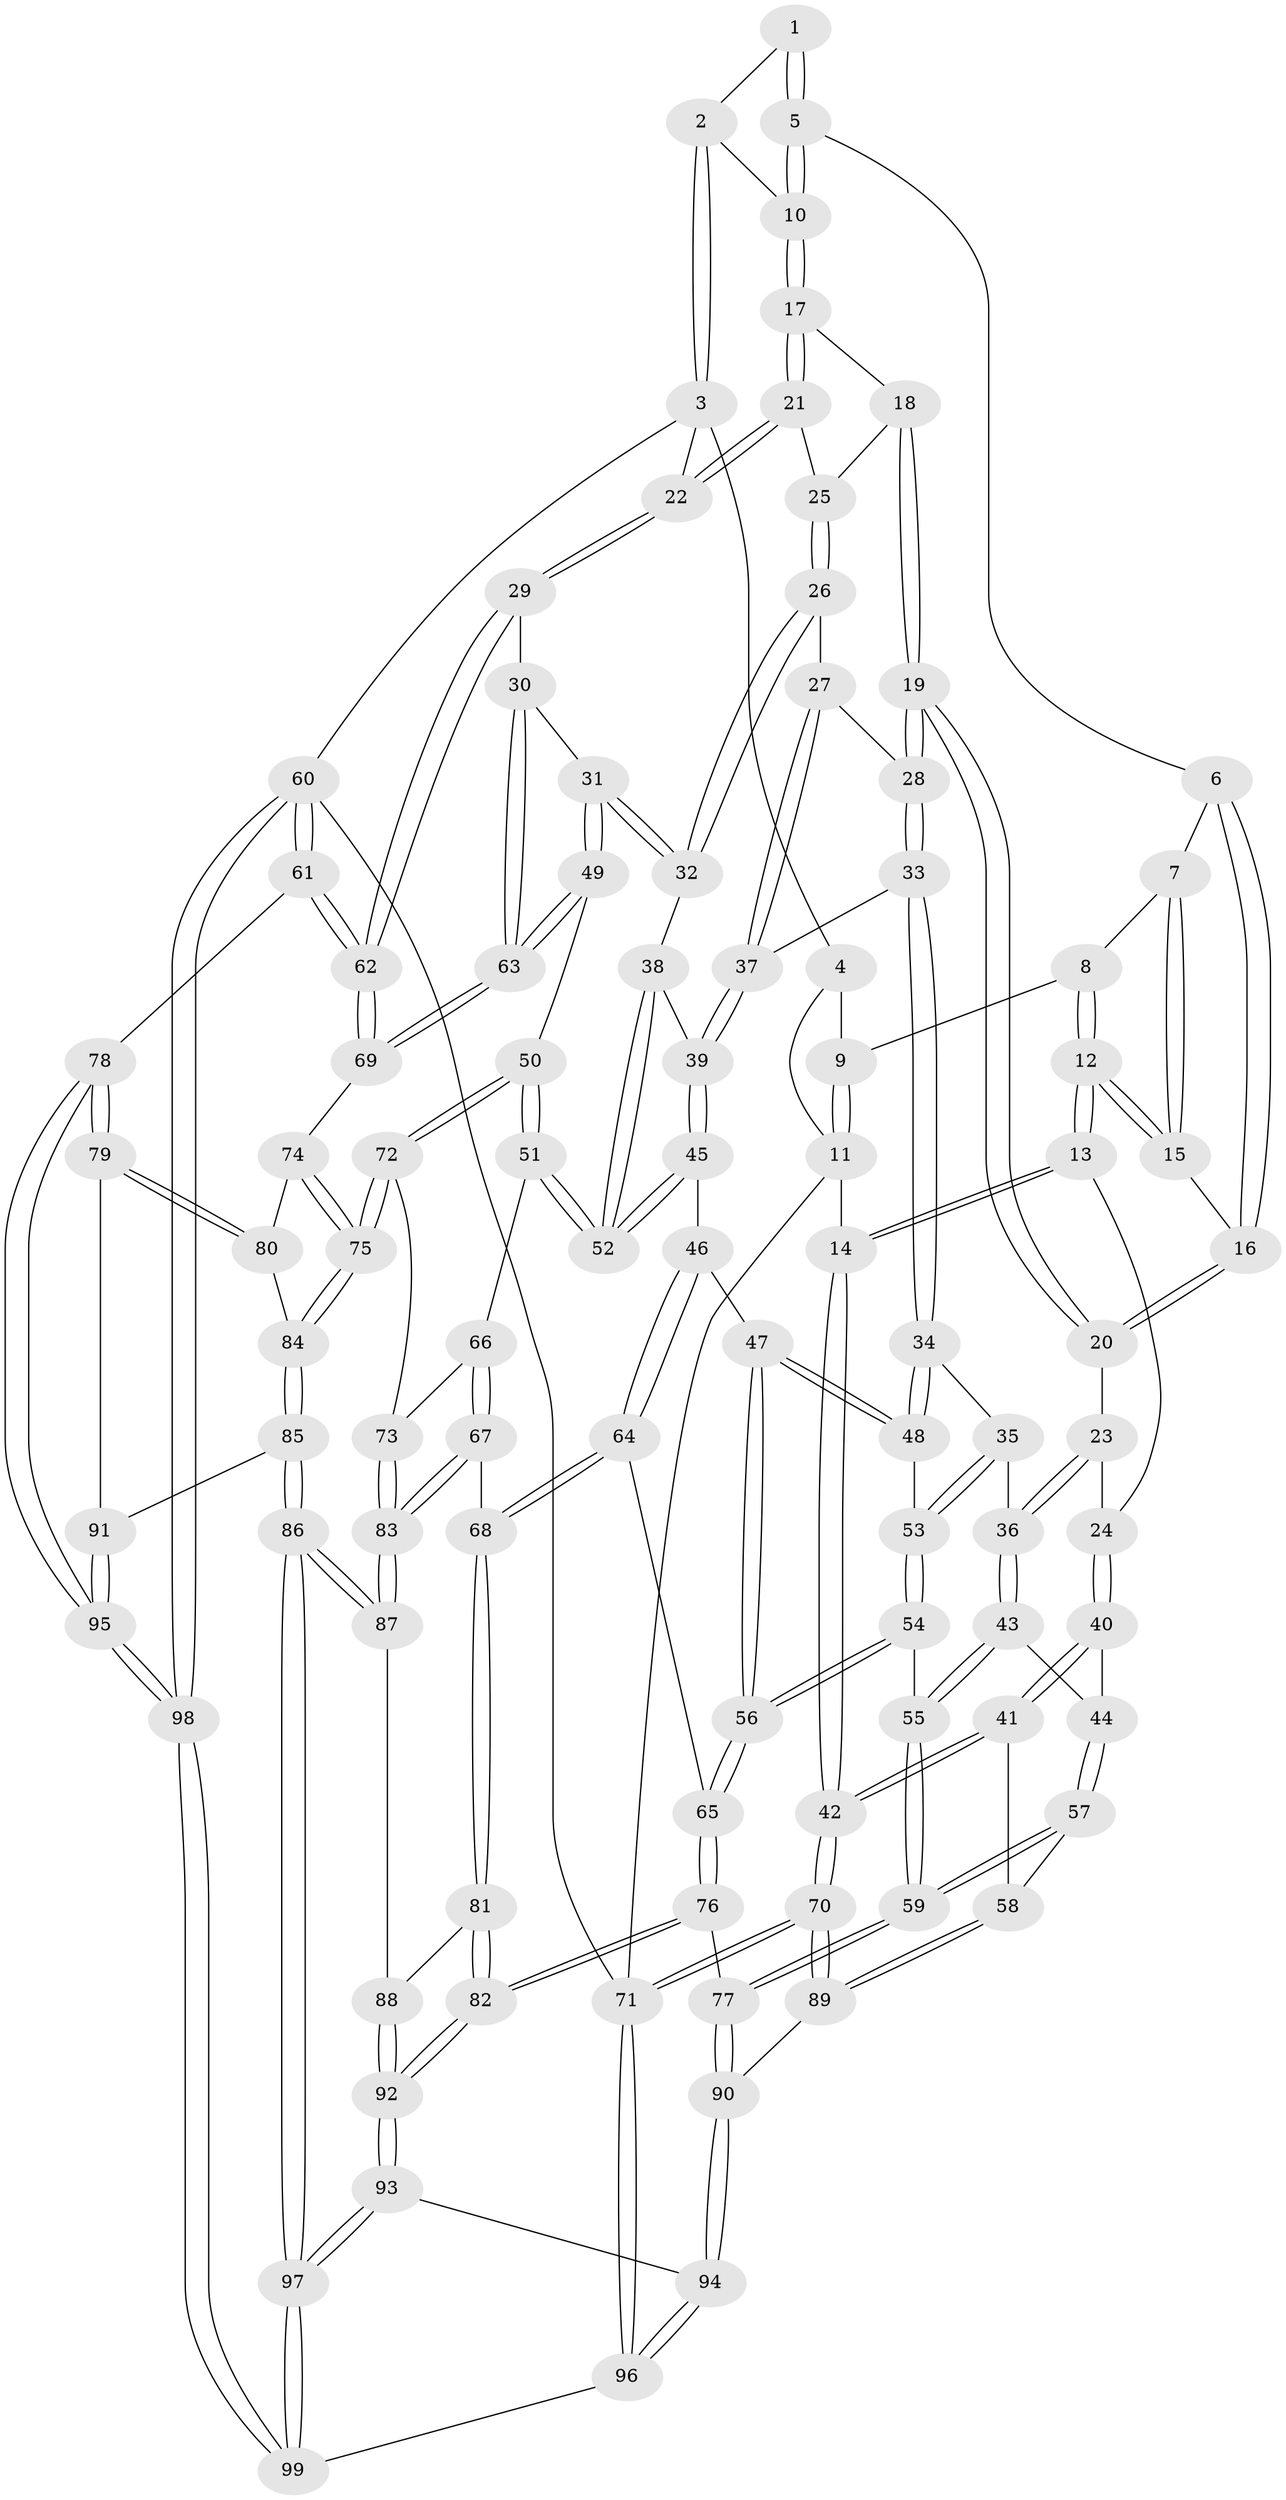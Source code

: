 // coarse degree distribution, {4: 0.5, 3: 0.375, 5: 0.125}
// Generated by graph-tools (version 1.1) at 2025/38/03/04/25 23:38:36]
// undirected, 99 vertices, 244 edges
graph export_dot {
  node [color=gray90,style=filled];
  1 [pos="+0.30668287485832113+0"];
  2 [pos="+0.399745731266595+0"];
  3 [pos="+1+0"];
  4 [pos="+0.2990716889257236+0"];
  5 [pos="+0.32111297473914513+0.12130327954074559"];
  6 [pos="+0.302578003139001+0.13702468941994375"];
  7 [pos="+0.2723555204391139+0.1411084004979595"];
  8 [pos="+0.18701094869674728+0.11785569179866115"];
  9 [pos="+0.1809326932109726+0.029713072939030145"];
  10 [pos="+0.46389661641065544+0.17114857022440402"];
  11 [pos="+0+0.14783873652579074"];
  12 [pos="+0.08524998442684305+0.2775932766014391"];
  13 [pos="+0.07369024736980484+0.287740215462638"];
  14 [pos="+0+0.300123436904967"];
  15 [pos="+0.2390772033219552+0.2313446602121848"];
  16 [pos="+0.3147957873730733+0.24054878646530634"];
  17 [pos="+0.4769785324084108+0.18877877148068956"];
  18 [pos="+0.4648315699379633+0.22220162190945825"];
  19 [pos="+0.4017206540165359+0.2959525497709471"];
  20 [pos="+0.3818605644796428+0.2987305746180216"];
  21 [pos="+0.7837753643851326+0.09072651797841443"];
  22 [pos="+1+0"];
  23 [pos="+0.37767198402182134+0.301992040608665"];
  24 [pos="+0.19970037066814847+0.3747134058394728"];
  25 [pos="+0.5850430015097257+0.33855135649327595"];
  26 [pos="+0.5866206153122536+0.3604760088140462"];
  27 [pos="+0.5716555923047477+0.3751949195707359"];
  28 [pos="+0.4265853659627236+0.34042721458687125"];
  29 [pos="+1+0.13087668571334338"];
  30 [pos="+1+0.2114347434014492"];
  31 [pos="+0.8112228036494281+0.3797120117212651"];
  32 [pos="+0.6980482245444132+0.4060571292642669"];
  33 [pos="+0.44859620355356444+0.43068168641850313"];
  34 [pos="+0.4472334135910893+0.43427894186913507"];
  35 [pos="+0.3578804753418686+0.4689272078596846"];
  36 [pos="+0.3285073283611393+0.4639412531189793"];
  37 [pos="+0.5504216039261168+0.425346317177185"];
  38 [pos="+0.6585477823072764+0.4519416514168859"];
  39 [pos="+0.5671169071637957+0.46435015907793414"];
  40 [pos="+0.21361408951295405+0.4108504779679244"];
  41 [pos="+0.129808539969106+0.5900666691805381"];
  42 [pos="+0+0.5437731207284281"];
  43 [pos="+0.2981559514831988+0.4742575136090899"];
  44 [pos="+0.2895056396366301+0.4740039843746064"];
  45 [pos="+0.5563776753145737+0.5250636701325085"];
  46 [pos="+0.5348212951338217+0.5384666059934962"];
  47 [pos="+0.4631181226712388+0.49447229622809763"];
  48 [pos="+0.4605036171844149+0.4898907691908305"];
  49 [pos="+0.7501009213445861+0.5477649694028001"];
  50 [pos="+0.7253978682740793+0.5706503216425082"];
  51 [pos="+0.6512373321324272+0.5582557731692059"];
  52 [pos="+0.6454918800527785+0.5518121894396096"];
  53 [pos="+0.38711662967219823+0.5190131284094002"];
  54 [pos="+0.3856186733107918+0.6086423327192028"];
  55 [pos="+0.37670637947741675+0.6099289588752312"];
  56 [pos="+0.39903676118990705+0.6112530659228341"];
  57 [pos="+0.21791011219240725+0.6486579792294207"];
  58 [pos="+0.21298964798917322+0.6483426943345094"];
  59 [pos="+0.2580741807273542+0.6671045365731626"];
  60 [pos="+1+1"];
  61 [pos="+1+0.6872867784007789"];
  62 [pos="+1+0.6659980092035652"];
  63 [pos="+0.8479274171198953+0.5988387449166754"];
  64 [pos="+0.5076001778092472+0.6228896150876349"];
  65 [pos="+0.43832032356091133+0.6324073625602048"];
  66 [pos="+0.6333215404946948+0.595695525380198"];
  67 [pos="+0.5616814249002243+0.6635639525429275"];
  68 [pos="+0.5538523105134767+0.6634635638021625"];
  69 [pos="+0.8568184430646683+0.6262610941794827"];
  70 [pos="+0+1"];
  71 [pos="+0+1"];
  72 [pos="+0.7355612942071075+0.6519470758498488"];
  73 [pos="+0.676024346350381+0.6844518904849054"];
  74 [pos="+0.8409388180256293+0.6461844764437016"];
  75 [pos="+0.7800885564189413+0.6829744918487496"];
  76 [pos="+0.4283973237384559+0.7805268789825716"];
  77 [pos="+0.3038096695966218+0.7636400220682963"];
  78 [pos="+1+0.73613321705307"];
  79 [pos="+1+0.7409751015204114"];
  80 [pos="+0.8803776992788906+0.7158742962050068"];
  81 [pos="+0.5240128428281122+0.7543266624135659"];
  82 [pos="+0.4534637110136234+0.8021158488122536"];
  83 [pos="+0.6495331853529694+0.7117524862985228"];
  84 [pos="+0.7917059753778549+0.7601010106614982"];
  85 [pos="+0.7819885761687847+0.81703046162286"];
  86 [pos="+0.7107027003500201+0.8733143012248044"];
  87 [pos="+0.6613903676564382+0.8084700417183841"];
  88 [pos="+0.6409412160167737+0.8040780641558082"];
  89 [pos="+0.11334334333230621+0.7890207302569009"];
  90 [pos="+0.27908838840291295+0.8254692332982159"];
  91 [pos="+0.8414929242455579+0.82219996943095"];
  92 [pos="+0.4628183302985106+0.849209642236547"];
  93 [pos="+0.4631854851139444+0.8607267592411779"];
  94 [pos="+0.2621865227009963+1"];
  95 [pos="+0.9183475522942661+0.9077508309260595"];
  96 [pos="+0.13801574305692482+1"];
  97 [pos="+0.6731327893840917+1"];
  98 [pos="+0.945344197766286+1"];
  99 [pos="+0.6939643817025111+1"];
  1 -- 2;
  1 -- 5;
  1 -- 5;
  2 -- 3;
  2 -- 3;
  2 -- 10;
  3 -- 4;
  3 -- 22;
  3 -- 60;
  4 -- 9;
  4 -- 11;
  5 -- 6;
  5 -- 10;
  5 -- 10;
  6 -- 7;
  6 -- 16;
  6 -- 16;
  7 -- 8;
  7 -- 15;
  7 -- 15;
  8 -- 9;
  8 -- 12;
  8 -- 12;
  9 -- 11;
  9 -- 11;
  10 -- 17;
  10 -- 17;
  11 -- 14;
  11 -- 71;
  12 -- 13;
  12 -- 13;
  12 -- 15;
  12 -- 15;
  13 -- 14;
  13 -- 14;
  13 -- 24;
  14 -- 42;
  14 -- 42;
  15 -- 16;
  16 -- 20;
  16 -- 20;
  17 -- 18;
  17 -- 21;
  17 -- 21;
  18 -- 19;
  18 -- 19;
  18 -- 25;
  19 -- 20;
  19 -- 20;
  19 -- 28;
  19 -- 28;
  20 -- 23;
  21 -- 22;
  21 -- 22;
  21 -- 25;
  22 -- 29;
  22 -- 29;
  23 -- 24;
  23 -- 36;
  23 -- 36;
  24 -- 40;
  24 -- 40;
  25 -- 26;
  25 -- 26;
  26 -- 27;
  26 -- 32;
  26 -- 32;
  27 -- 28;
  27 -- 37;
  27 -- 37;
  28 -- 33;
  28 -- 33;
  29 -- 30;
  29 -- 62;
  29 -- 62;
  30 -- 31;
  30 -- 63;
  30 -- 63;
  31 -- 32;
  31 -- 32;
  31 -- 49;
  31 -- 49;
  32 -- 38;
  33 -- 34;
  33 -- 34;
  33 -- 37;
  34 -- 35;
  34 -- 48;
  34 -- 48;
  35 -- 36;
  35 -- 53;
  35 -- 53;
  36 -- 43;
  36 -- 43;
  37 -- 39;
  37 -- 39;
  38 -- 39;
  38 -- 52;
  38 -- 52;
  39 -- 45;
  39 -- 45;
  40 -- 41;
  40 -- 41;
  40 -- 44;
  41 -- 42;
  41 -- 42;
  41 -- 58;
  42 -- 70;
  42 -- 70;
  43 -- 44;
  43 -- 55;
  43 -- 55;
  44 -- 57;
  44 -- 57;
  45 -- 46;
  45 -- 52;
  45 -- 52;
  46 -- 47;
  46 -- 64;
  46 -- 64;
  47 -- 48;
  47 -- 48;
  47 -- 56;
  47 -- 56;
  48 -- 53;
  49 -- 50;
  49 -- 63;
  49 -- 63;
  50 -- 51;
  50 -- 51;
  50 -- 72;
  50 -- 72;
  51 -- 52;
  51 -- 52;
  51 -- 66;
  53 -- 54;
  53 -- 54;
  54 -- 55;
  54 -- 56;
  54 -- 56;
  55 -- 59;
  55 -- 59;
  56 -- 65;
  56 -- 65;
  57 -- 58;
  57 -- 59;
  57 -- 59;
  58 -- 89;
  58 -- 89;
  59 -- 77;
  59 -- 77;
  60 -- 61;
  60 -- 61;
  60 -- 98;
  60 -- 98;
  60 -- 71;
  61 -- 62;
  61 -- 62;
  61 -- 78;
  62 -- 69;
  62 -- 69;
  63 -- 69;
  63 -- 69;
  64 -- 65;
  64 -- 68;
  64 -- 68;
  65 -- 76;
  65 -- 76;
  66 -- 67;
  66 -- 67;
  66 -- 73;
  67 -- 68;
  67 -- 83;
  67 -- 83;
  68 -- 81;
  68 -- 81;
  69 -- 74;
  70 -- 71;
  70 -- 71;
  70 -- 89;
  70 -- 89;
  71 -- 96;
  71 -- 96;
  72 -- 73;
  72 -- 75;
  72 -- 75;
  73 -- 83;
  73 -- 83;
  74 -- 75;
  74 -- 75;
  74 -- 80;
  75 -- 84;
  75 -- 84;
  76 -- 77;
  76 -- 82;
  76 -- 82;
  77 -- 90;
  77 -- 90;
  78 -- 79;
  78 -- 79;
  78 -- 95;
  78 -- 95;
  79 -- 80;
  79 -- 80;
  79 -- 91;
  80 -- 84;
  81 -- 82;
  81 -- 82;
  81 -- 88;
  82 -- 92;
  82 -- 92;
  83 -- 87;
  83 -- 87;
  84 -- 85;
  84 -- 85;
  85 -- 86;
  85 -- 86;
  85 -- 91;
  86 -- 87;
  86 -- 87;
  86 -- 97;
  86 -- 97;
  87 -- 88;
  88 -- 92;
  88 -- 92;
  89 -- 90;
  90 -- 94;
  90 -- 94;
  91 -- 95;
  91 -- 95;
  92 -- 93;
  92 -- 93;
  93 -- 94;
  93 -- 97;
  93 -- 97;
  94 -- 96;
  94 -- 96;
  95 -- 98;
  95 -- 98;
  96 -- 99;
  97 -- 99;
  97 -- 99;
  98 -- 99;
  98 -- 99;
}
